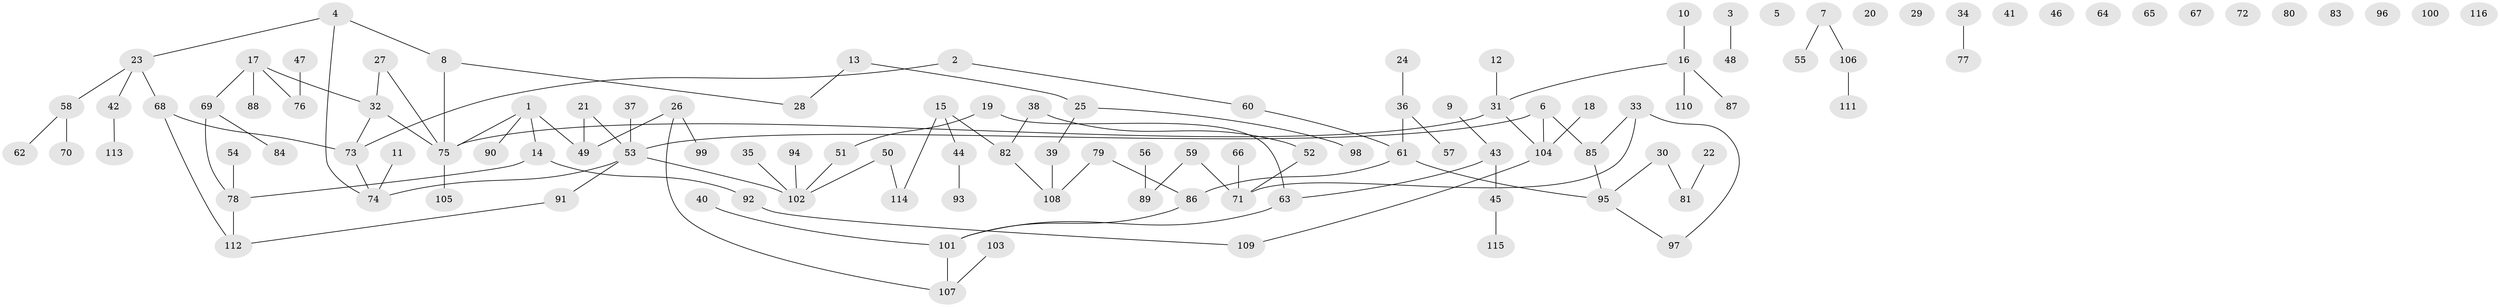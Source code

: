 // coarse degree distribution, {3: 0.36363636363636365, 4: 0.09090909090909091, 2: 0.3333333333333333, 5: 0.015151515151515152, 1: 0.19696969696969696}
// Generated by graph-tools (version 1.1) at 2025/35/03/04/25 23:35:58]
// undirected, 116 vertices, 114 edges
graph export_dot {
  node [color=gray90,style=filled];
  1;
  2;
  3;
  4;
  5;
  6;
  7;
  8;
  9;
  10;
  11;
  12;
  13;
  14;
  15;
  16;
  17;
  18;
  19;
  20;
  21;
  22;
  23;
  24;
  25;
  26;
  27;
  28;
  29;
  30;
  31;
  32;
  33;
  34;
  35;
  36;
  37;
  38;
  39;
  40;
  41;
  42;
  43;
  44;
  45;
  46;
  47;
  48;
  49;
  50;
  51;
  52;
  53;
  54;
  55;
  56;
  57;
  58;
  59;
  60;
  61;
  62;
  63;
  64;
  65;
  66;
  67;
  68;
  69;
  70;
  71;
  72;
  73;
  74;
  75;
  76;
  77;
  78;
  79;
  80;
  81;
  82;
  83;
  84;
  85;
  86;
  87;
  88;
  89;
  90;
  91;
  92;
  93;
  94;
  95;
  96;
  97;
  98;
  99;
  100;
  101;
  102;
  103;
  104;
  105;
  106;
  107;
  108;
  109;
  110;
  111;
  112;
  113;
  114;
  115;
  116;
  1 -- 14;
  1 -- 49;
  1 -- 75;
  1 -- 90;
  2 -- 60;
  2 -- 73;
  3 -- 48;
  4 -- 8;
  4 -- 23;
  4 -- 74;
  6 -- 53;
  6 -- 85;
  6 -- 104;
  7 -- 55;
  7 -- 106;
  8 -- 28;
  8 -- 75;
  9 -- 43;
  10 -- 16;
  11 -- 74;
  12 -- 31;
  13 -- 25;
  13 -- 28;
  14 -- 78;
  14 -- 92;
  15 -- 44;
  15 -- 82;
  15 -- 114;
  16 -- 31;
  16 -- 87;
  16 -- 110;
  17 -- 32;
  17 -- 69;
  17 -- 76;
  17 -- 88;
  18 -- 104;
  19 -- 51;
  19 -- 63;
  21 -- 49;
  21 -- 53;
  22 -- 81;
  23 -- 42;
  23 -- 58;
  23 -- 68;
  24 -- 36;
  25 -- 39;
  25 -- 98;
  26 -- 49;
  26 -- 99;
  26 -- 107;
  27 -- 32;
  27 -- 75;
  30 -- 81;
  30 -- 95;
  31 -- 75;
  31 -- 104;
  32 -- 73;
  32 -- 75;
  33 -- 71;
  33 -- 85;
  33 -- 97;
  34 -- 77;
  35 -- 102;
  36 -- 57;
  36 -- 61;
  37 -- 53;
  38 -- 52;
  38 -- 82;
  39 -- 108;
  40 -- 101;
  42 -- 113;
  43 -- 45;
  43 -- 63;
  44 -- 93;
  45 -- 115;
  47 -- 76;
  50 -- 102;
  50 -- 114;
  51 -- 102;
  52 -- 71;
  53 -- 74;
  53 -- 91;
  53 -- 102;
  54 -- 78;
  56 -- 89;
  58 -- 62;
  58 -- 70;
  59 -- 71;
  59 -- 89;
  60 -- 61;
  61 -- 86;
  61 -- 95;
  63 -- 101;
  66 -- 71;
  68 -- 73;
  68 -- 112;
  69 -- 78;
  69 -- 84;
  73 -- 74;
  75 -- 105;
  78 -- 112;
  79 -- 86;
  79 -- 108;
  82 -- 108;
  85 -- 95;
  86 -- 101;
  91 -- 112;
  92 -- 109;
  94 -- 102;
  95 -- 97;
  101 -- 107;
  103 -- 107;
  104 -- 109;
  106 -- 111;
}
